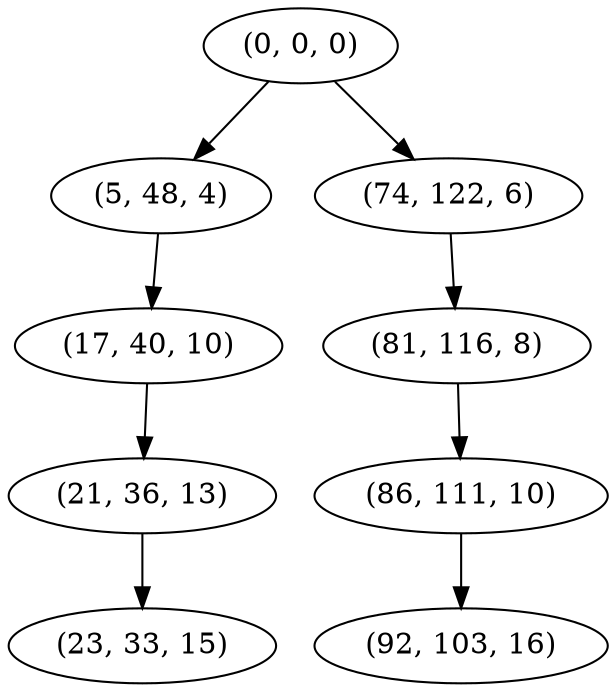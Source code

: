 digraph tree {
    "(0, 0, 0)";
    "(5, 48, 4)";
    "(17, 40, 10)";
    "(21, 36, 13)";
    "(23, 33, 15)";
    "(74, 122, 6)";
    "(81, 116, 8)";
    "(86, 111, 10)";
    "(92, 103, 16)";
    "(0, 0, 0)" -> "(5, 48, 4)";
    "(0, 0, 0)" -> "(74, 122, 6)";
    "(5, 48, 4)" -> "(17, 40, 10)";
    "(17, 40, 10)" -> "(21, 36, 13)";
    "(21, 36, 13)" -> "(23, 33, 15)";
    "(74, 122, 6)" -> "(81, 116, 8)";
    "(81, 116, 8)" -> "(86, 111, 10)";
    "(86, 111, 10)" -> "(92, 103, 16)";
}
